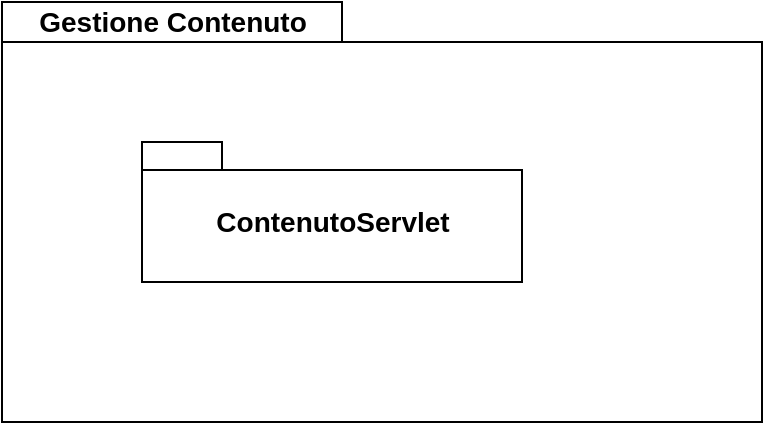 <mxfile version="16.5.4" type="device"><diagram id="hliyiHKY1-tAfS8a4rGt" name="Page-1"><mxGraphModel dx="1651" dy="662" grid="1" gridSize="10" guides="1" tooltips="1" connect="1" arrows="1" fold="1" page="1" pageScale="1" pageWidth="827" pageHeight="1169" math="0" shadow="0"><root><mxCell id="0"/><mxCell id="1" parent="0"/><mxCell id="c1iqWmHCEpPBOMIHqLAP-1" value="" style="shape=folder;fontStyle=1;spacingTop=10;tabWidth=170;tabHeight=20;tabPosition=left;html=1;" vertex="1" parent="1"><mxGeometry x="-150" y="210" width="380" height="210" as="geometry"/></mxCell><mxCell id="c1iqWmHCEpPBOMIHqLAP-2" value="&lt;b&gt;&lt;font style=&quot;font-size: 14px&quot;&gt;Gestione Contenuto&lt;br&gt;&lt;/font&gt;&lt;/b&gt;" style="text;html=1;align=center;verticalAlign=middle;resizable=0;points=[];autosize=1;strokeColor=none;fillColor=none;" vertex="1" parent="1"><mxGeometry x="-140" y="210" width="150" height="20" as="geometry"/></mxCell><mxCell id="c1iqWmHCEpPBOMIHqLAP-3" value="ContenutoServlet" style="shape=folder;fontStyle=1;spacingTop=10;tabWidth=40;tabHeight=14;tabPosition=left;html=1;fontSize=14;" vertex="1" parent="1"><mxGeometry x="-80" y="280" width="190" height="70" as="geometry"/></mxCell></root></mxGraphModel></diagram></mxfile>